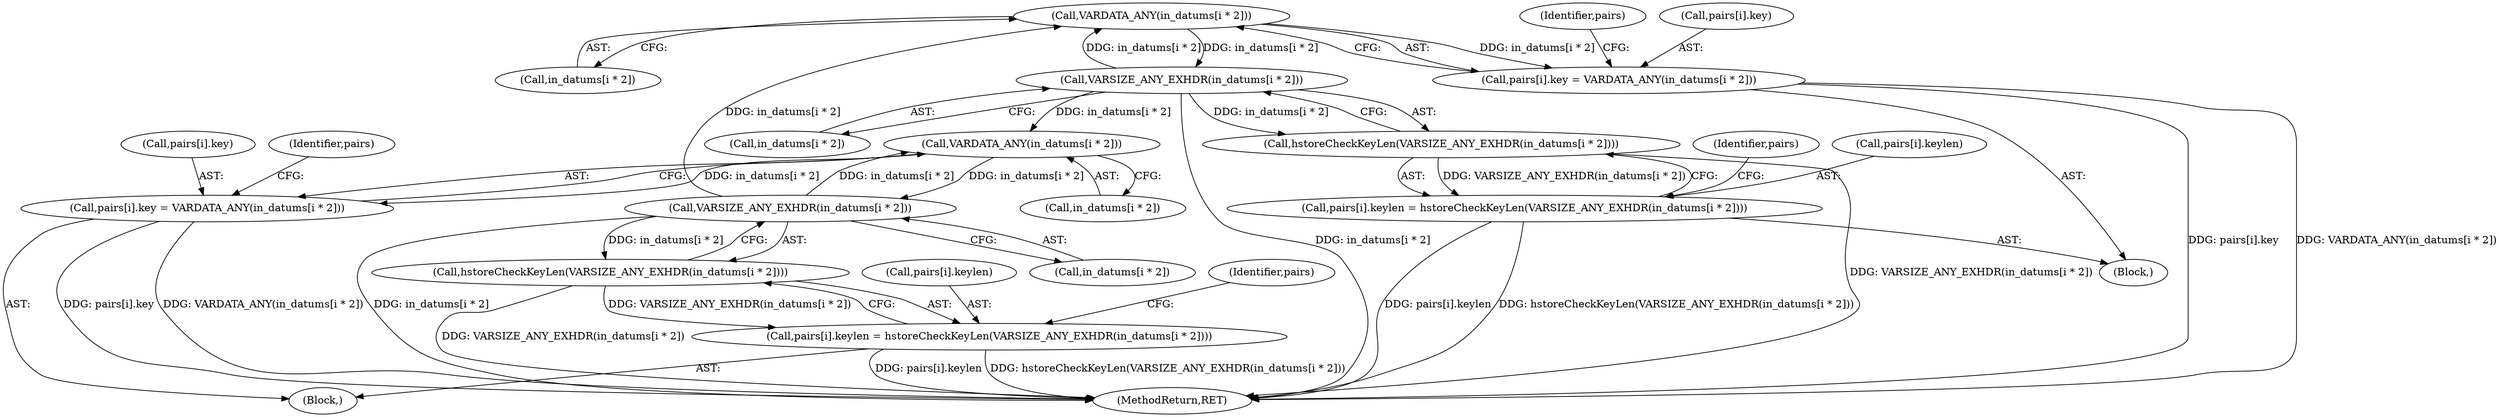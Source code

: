 digraph "0_postgres_31400a673325147e1205326008e32135a78b4d8a@pointer" {
"1000318" [label="(Call,VARDATA_ANY(in_datums[i * 2]))"];
"1000283" [label="(Call,VARSIZE_ANY_EXHDR(in_datums[i * 2]))"];
"1000263" [label="(Call,VARDATA_ANY(in_datums[i * 2]))"];
"1000345" [label="(Call,VARSIZE_ANY_EXHDR(in_datums[i * 2]))"];
"1000318" [label="(Call,VARDATA_ANY(in_datums[i * 2]))"];
"1000312" [label="(Call,pairs[i].key = VARDATA_ANY(in_datums[i * 2]))"];
"1000257" [label="(Call,pairs[i].key = VARDATA_ANY(in_datums[i * 2]))"];
"1000282" [label="(Call,hstoreCheckKeyLen(VARSIZE_ANY_EXHDR(in_datums[i * 2])))"];
"1000276" [label="(Call,pairs[i].keylen = hstoreCheckKeyLen(VARSIZE_ANY_EXHDR(in_datums[i * 2])))"];
"1000344" [label="(Call,hstoreCheckKeyLen(VARSIZE_ANY_EXHDR(in_datums[i * 2])))"];
"1000338" [label="(Call,pairs[i].keylen = hstoreCheckKeyLen(VARSIZE_ANY_EXHDR(in_datums[i * 2])))"];
"1000282" [label="(Call,hstoreCheckKeyLen(VARSIZE_ANY_EXHDR(in_datums[i * 2])))"];
"1000318" [label="(Call,VARDATA_ANY(in_datums[i * 2]))"];
"1000256" [label="(Block,)"];
"1000345" [label="(Call,VARSIZE_ANY_EXHDR(in_datums[i * 2]))"];
"1000395" [label="(MethodReturn,RET)"];
"1000327" [label="(Identifier,pairs)"];
"1000346" [label="(Call,in_datums[i * 2])"];
"1000311" [label="(Block,)"];
"1000277" [label="(Call,pairs[i].keylen)"];
"1000354" [label="(Identifier,pairs)"];
"1000257" [label="(Call,pairs[i].key = VARDATA_ANY(in_datums[i * 2]))"];
"1000284" [label="(Call,in_datums[i * 2])"];
"1000313" [label="(Call,pairs[i].key)"];
"1000276" [label="(Call,pairs[i].keylen = hstoreCheckKeyLen(VARSIZE_ANY_EXHDR(in_datums[i * 2])))"];
"1000272" [label="(Identifier,pairs)"];
"1000264" [label="(Call,in_datums[i * 2])"];
"1000258" [label="(Call,pairs[i].key)"];
"1000292" [label="(Identifier,pairs)"];
"1000319" [label="(Call,in_datums[i * 2])"];
"1000283" [label="(Call,VARSIZE_ANY_EXHDR(in_datums[i * 2]))"];
"1000338" [label="(Call,pairs[i].keylen = hstoreCheckKeyLen(VARSIZE_ANY_EXHDR(in_datums[i * 2])))"];
"1000263" [label="(Call,VARDATA_ANY(in_datums[i * 2]))"];
"1000312" [label="(Call,pairs[i].key = VARDATA_ANY(in_datums[i * 2]))"];
"1000344" [label="(Call,hstoreCheckKeyLen(VARSIZE_ANY_EXHDR(in_datums[i * 2])))"];
"1000339" [label="(Call,pairs[i].keylen)"];
"1000318" -> "1000312"  [label="AST: "];
"1000318" -> "1000319"  [label="CFG: "];
"1000319" -> "1000318"  [label="AST: "];
"1000312" -> "1000318"  [label="CFG: "];
"1000318" -> "1000312"  [label="DDG: in_datums[i * 2]"];
"1000283" -> "1000318"  [label="DDG: in_datums[i * 2]"];
"1000345" -> "1000318"  [label="DDG: in_datums[i * 2]"];
"1000318" -> "1000345"  [label="DDG: in_datums[i * 2]"];
"1000283" -> "1000282"  [label="AST: "];
"1000283" -> "1000284"  [label="CFG: "];
"1000284" -> "1000283"  [label="AST: "];
"1000282" -> "1000283"  [label="CFG: "];
"1000283" -> "1000395"  [label="DDG: in_datums[i * 2]"];
"1000283" -> "1000263"  [label="DDG: in_datums[i * 2]"];
"1000283" -> "1000282"  [label="DDG: in_datums[i * 2]"];
"1000263" -> "1000283"  [label="DDG: in_datums[i * 2]"];
"1000263" -> "1000257"  [label="AST: "];
"1000263" -> "1000264"  [label="CFG: "];
"1000264" -> "1000263"  [label="AST: "];
"1000257" -> "1000263"  [label="CFG: "];
"1000263" -> "1000257"  [label="DDG: in_datums[i * 2]"];
"1000345" -> "1000263"  [label="DDG: in_datums[i * 2]"];
"1000345" -> "1000344"  [label="AST: "];
"1000345" -> "1000346"  [label="CFG: "];
"1000346" -> "1000345"  [label="AST: "];
"1000344" -> "1000345"  [label="CFG: "];
"1000345" -> "1000395"  [label="DDG: in_datums[i * 2]"];
"1000345" -> "1000344"  [label="DDG: in_datums[i * 2]"];
"1000312" -> "1000311"  [label="AST: "];
"1000313" -> "1000312"  [label="AST: "];
"1000327" -> "1000312"  [label="CFG: "];
"1000312" -> "1000395"  [label="DDG: VARDATA_ANY(in_datums[i * 2])"];
"1000312" -> "1000395"  [label="DDG: pairs[i].key"];
"1000257" -> "1000256"  [label="AST: "];
"1000258" -> "1000257"  [label="AST: "];
"1000272" -> "1000257"  [label="CFG: "];
"1000257" -> "1000395"  [label="DDG: VARDATA_ANY(in_datums[i * 2])"];
"1000257" -> "1000395"  [label="DDG: pairs[i].key"];
"1000282" -> "1000276"  [label="AST: "];
"1000276" -> "1000282"  [label="CFG: "];
"1000282" -> "1000395"  [label="DDG: VARSIZE_ANY_EXHDR(in_datums[i * 2])"];
"1000282" -> "1000276"  [label="DDG: VARSIZE_ANY_EXHDR(in_datums[i * 2])"];
"1000276" -> "1000256"  [label="AST: "];
"1000277" -> "1000276"  [label="AST: "];
"1000292" -> "1000276"  [label="CFG: "];
"1000276" -> "1000395"  [label="DDG: hstoreCheckKeyLen(VARSIZE_ANY_EXHDR(in_datums[i * 2]))"];
"1000276" -> "1000395"  [label="DDG: pairs[i].keylen"];
"1000344" -> "1000338"  [label="AST: "];
"1000338" -> "1000344"  [label="CFG: "];
"1000344" -> "1000395"  [label="DDG: VARSIZE_ANY_EXHDR(in_datums[i * 2])"];
"1000344" -> "1000338"  [label="DDG: VARSIZE_ANY_EXHDR(in_datums[i * 2])"];
"1000338" -> "1000311"  [label="AST: "];
"1000339" -> "1000338"  [label="AST: "];
"1000354" -> "1000338"  [label="CFG: "];
"1000338" -> "1000395"  [label="DDG: pairs[i].keylen"];
"1000338" -> "1000395"  [label="DDG: hstoreCheckKeyLen(VARSIZE_ANY_EXHDR(in_datums[i * 2]))"];
}
